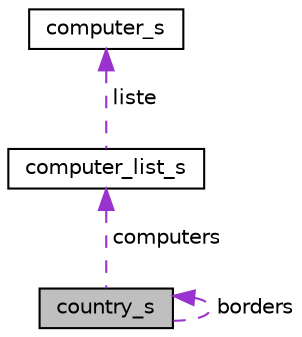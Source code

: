 digraph "country_s"
{
 // LATEX_PDF_SIZE
  edge [fontname="Helvetica",fontsize="10",labelfontname="Helvetica",labelfontsize="10"];
  node [fontname="Helvetica",fontsize="10",shape=record];
  Node1 [label="country_s",height=0.2,width=0.4,color="black", fillcolor="grey75", style="filled", fontcolor="black",tooltip=" "];
  Node2 -> Node1 [dir="back",color="darkorchid3",fontsize="10",style="dashed",label=" computers" ,fontname="Helvetica"];
  Node2 [label="computer_list_s",height=0.2,width=0.4,color="black", fillcolor="white", style="filled",URL="$structcomputer__list__s.html",tooltip=" "];
  Node3 -> Node2 [dir="back",color="darkorchid3",fontsize="10",style="dashed",label=" liste" ,fontname="Helvetica"];
  Node3 [label="computer_s",height=0.2,width=0.4,color="black", fillcolor="white", style="filled",URL="$structcomputer__s.html",tooltip=" "];
  Node1 -> Node1 [dir="back",color="darkorchid3",fontsize="10",style="dashed",label=" borders" ,fontname="Helvetica"];
}
